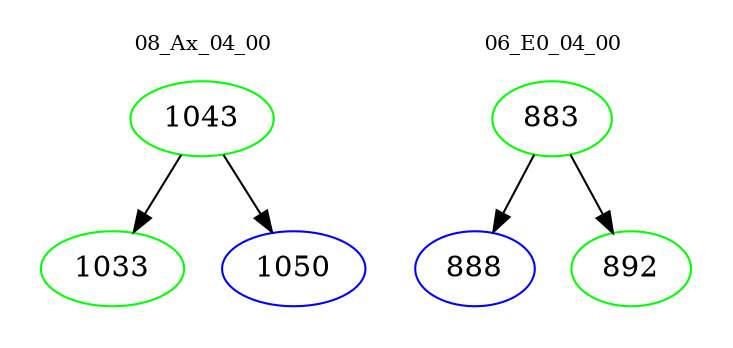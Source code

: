 digraph{
subgraph cluster_0 {
color = white
label = "08_Ax_04_00";
fontsize=10;
T0_1043 [label="1043", color="green"]
T0_1043 -> T0_1033 [color="black"]
T0_1033 [label="1033", color="green"]
T0_1043 -> T0_1050 [color="black"]
T0_1050 [label="1050", color="blue"]
}
subgraph cluster_1 {
color = white
label = "06_E0_04_00";
fontsize=10;
T1_883 [label="883", color="green"]
T1_883 -> T1_888 [color="black"]
T1_888 [label="888", color="blue"]
T1_883 -> T1_892 [color="black"]
T1_892 [label="892", color="green"]
}
}
